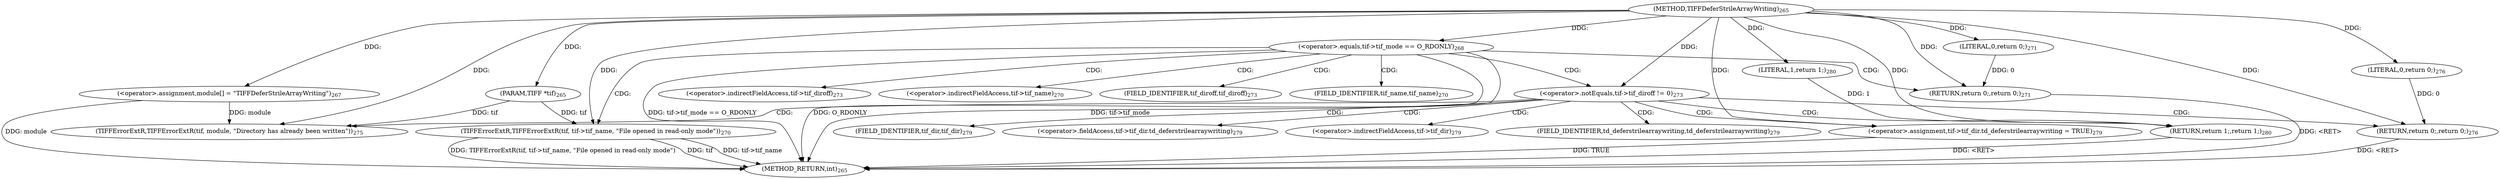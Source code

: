 digraph "TIFFDeferStrileArrayWriting" {  
"64399" [label = <(METHOD,TIFFDeferStrileArrayWriting)<SUB>265</SUB>> ]
"64443" [label = <(METHOD_RETURN,int)<SUB>265</SUB>> ]
"64400" [label = <(PARAM,TIFF *tif)<SUB>265</SUB>> ]
"64403" [label = <(&lt;operator&gt;.assignment,module[] = &quot;TIFFDeferStrileArrayWriting&quot;)<SUB>267</SUB>> ]
"64434" [label = <(&lt;operator&gt;.assignment,tif-&gt;tif_dir.td_deferstrilearraywriting = TRUE)<SUB>279</SUB>> ]
"64441" [label = <(RETURN,return 1;,return 1;)<SUB>280</SUB>> ]
"64407" [label = <(&lt;operator&gt;.equals,tif-&gt;tif_mode == O_RDONLY)<SUB>268</SUB>> ]
"64422" [label = <(&lt;operator&gt;.notEquals,tif-&gt;tif_diroff != 0)<SUB>273</SUB>> ]
"64442" [label = <(LITERAL,1,return 1;)<SUB>280</SUB>> ]
"64413" [label = <(TIFFErrorExtR,TIFFErrorExtR(tif, tif-&gt;tif_name, &quot;File opened in read-only mode&quot;))<SUB>270</SUB>> ]
"64419" [label = <(RETURN,return 0;,return 0;)<SUB>271</SUB>> ]
"64428" [label = <(TIFFErrorExtR,TIFFErrorExtR(tif, module, &quot;Directory has already been written&quot;))<SUB>275</SUB>> ]
"64432" [label = <(RETURN,return 0;,return 0;)<SUB>276</SUB>> ]
"64420" [label = <(LITERAL,0,return 0;)<SUB>271</SUB>> ]
"64433" [label = <(LITERAL,0,return 0;)<SUB>276</SUB>> ]
"64435" [label = <(&lt;operator&gt;.fieldAccess,tif-&gt;tif_dir.td_deferstrilearraywriting)<SUB>279</SUB>> ]
"64423" [label = <(&lt;operator&gt;.indirectFieldAccess,tif-&gt;tif_diroff)<SUB>273</SUB>> ]
"64436" [label = <(&lt;operator&gt;.indirectFieldAccess,tif-&gt;tif_dir)<SUB>279</SUB>> ]
"64439" [label = <(FIELD_IDENTIFIER,td_deferstrilearraywriting,td_deferstrilearraywriting)<SUB>279</SUB>> ]
"64415" [label = <(&lt;operator&gt;.indirectFieldAccess,tif-&gt;tif_name)<SUB>270</SUB>> ]
"64425" [label = <(FIELD_IDENTIFIER,tif_diroff,tif_diroff)<SUB>273</SUB>> ]
"64438" [label = <(FIELD_IDENTIFIER,tif_dir,tif_dir)<SUB>279</SUB>> ]
"64417" [label = <(FIELD_IDENTIFIER,tif_name,tif_name)<SUB>270</SUB>> ]
  "64419" -> "64443"  [ label = "DDG: &lt;RET&gt;"] 
  "64432" -> "64443"  [ label = "DDG: &lt;RET&gt;"] 
  "64441" -> "64443"  [ label = "DDG: &lt;RET&gt;"] 
  "64403" -> "64443"  [ label = "DDG: module"] 
  "64407" -> "64443"  [ label = "DDG: tif-&gt;tif_mode"] 
  "64407" -> "64443"  [ label = "DDG: tif-&gt;tif_mode == O_RDONLY"] 
  "64413" -> "64443"  [ label = "DDG: tif"] 
  "64413" -> "64443"  [ label = "DDG: tif-&gt;tif_name"] 
  "64413" -> "64443"  [ label = "DDG: TIFFErrorExtR(tif, tif-&gt;tif_name, &quot;File opened in read-only mode&quot;)"] 
  "64434" -> "64443"  [ label = "DDG: TRUE"] 
  "64407" -> "64443"  [ label = "DDG: O_RDONLY"] 
  "64399" -> "64400"  [ label = "DDG: "] 
  "64399" -> "64403"  [ label = "DDG: "] 
  "64399" -> "64434"  [ label = "DDG: "] 
  "64442" -> "64441"  [ label = "DDG: 1"] 
  "64399" -> "64441"  [ label = "DDG: "] 
  "64399" -> "64442"  [ label = "DDG: "] 
  "64399" -> "64407"  [ label = "DDG: "] 
  "64420" -> "64419"  [ label = "DDG: 0"] 
  "64399" -> "64419"  [ label = "DDG: "] 
  "64399" -> "64422"  [ label = "DDG: "] 
  "64433" -> "64432"  [ label = "DDG: 0"] 
  "64399" -> "64432"  [ label = "DDG: "] 
  "64400" -> "64413"  [ label = "DDG: tif"] 
  "64399" -> "64413"  [ label = "DDG: "] 
  "64399" -> "64420"  [ label = "DDG: "] 
  "64400" -> "64428"  [ label = "DDG: tif"] 
  "64399" -> "64428"  [ label = "DDG: "] 
  "64403" -> "64428"  [ label = "DDG: module"] 
  "64399" -> "64433"  [ label = "DDG: "] 
  "64407" -> "64422"  [ label = "CDG: "] 
  "64407" -> "64417"  [ label = "CDG: "] 
  "64407" -> "64419"  [ label = "CDG: "] 
  "64407" -> "64423"  [ label = "CDG: "] 
  "64407" -> "64413"  [ label = "CDG: "] 
  "64407" -> "64415"  [ label = "CDG: "] 
  "64407" -> "64425"  [ label = "CDG: "] 
  "64422" -> "64428"  [ label = "CDG: "] 
  "64422" -> "64436"  [ label = "CDG: "] 
  "64422" -> "64441"  [ label = "CDG: "] 
  "64422" -> "64432"  [ label = "CDG: "] 
  "64422" -> "64434"  [ label = "CDG: "] 
  "64422" -> "64439"  [ label = "CDG: "] 
  "64422" -> "64435"  [ label = "CDG: "] 
  "64422" -> "64438"  [ label = "CDG: "] 
}
